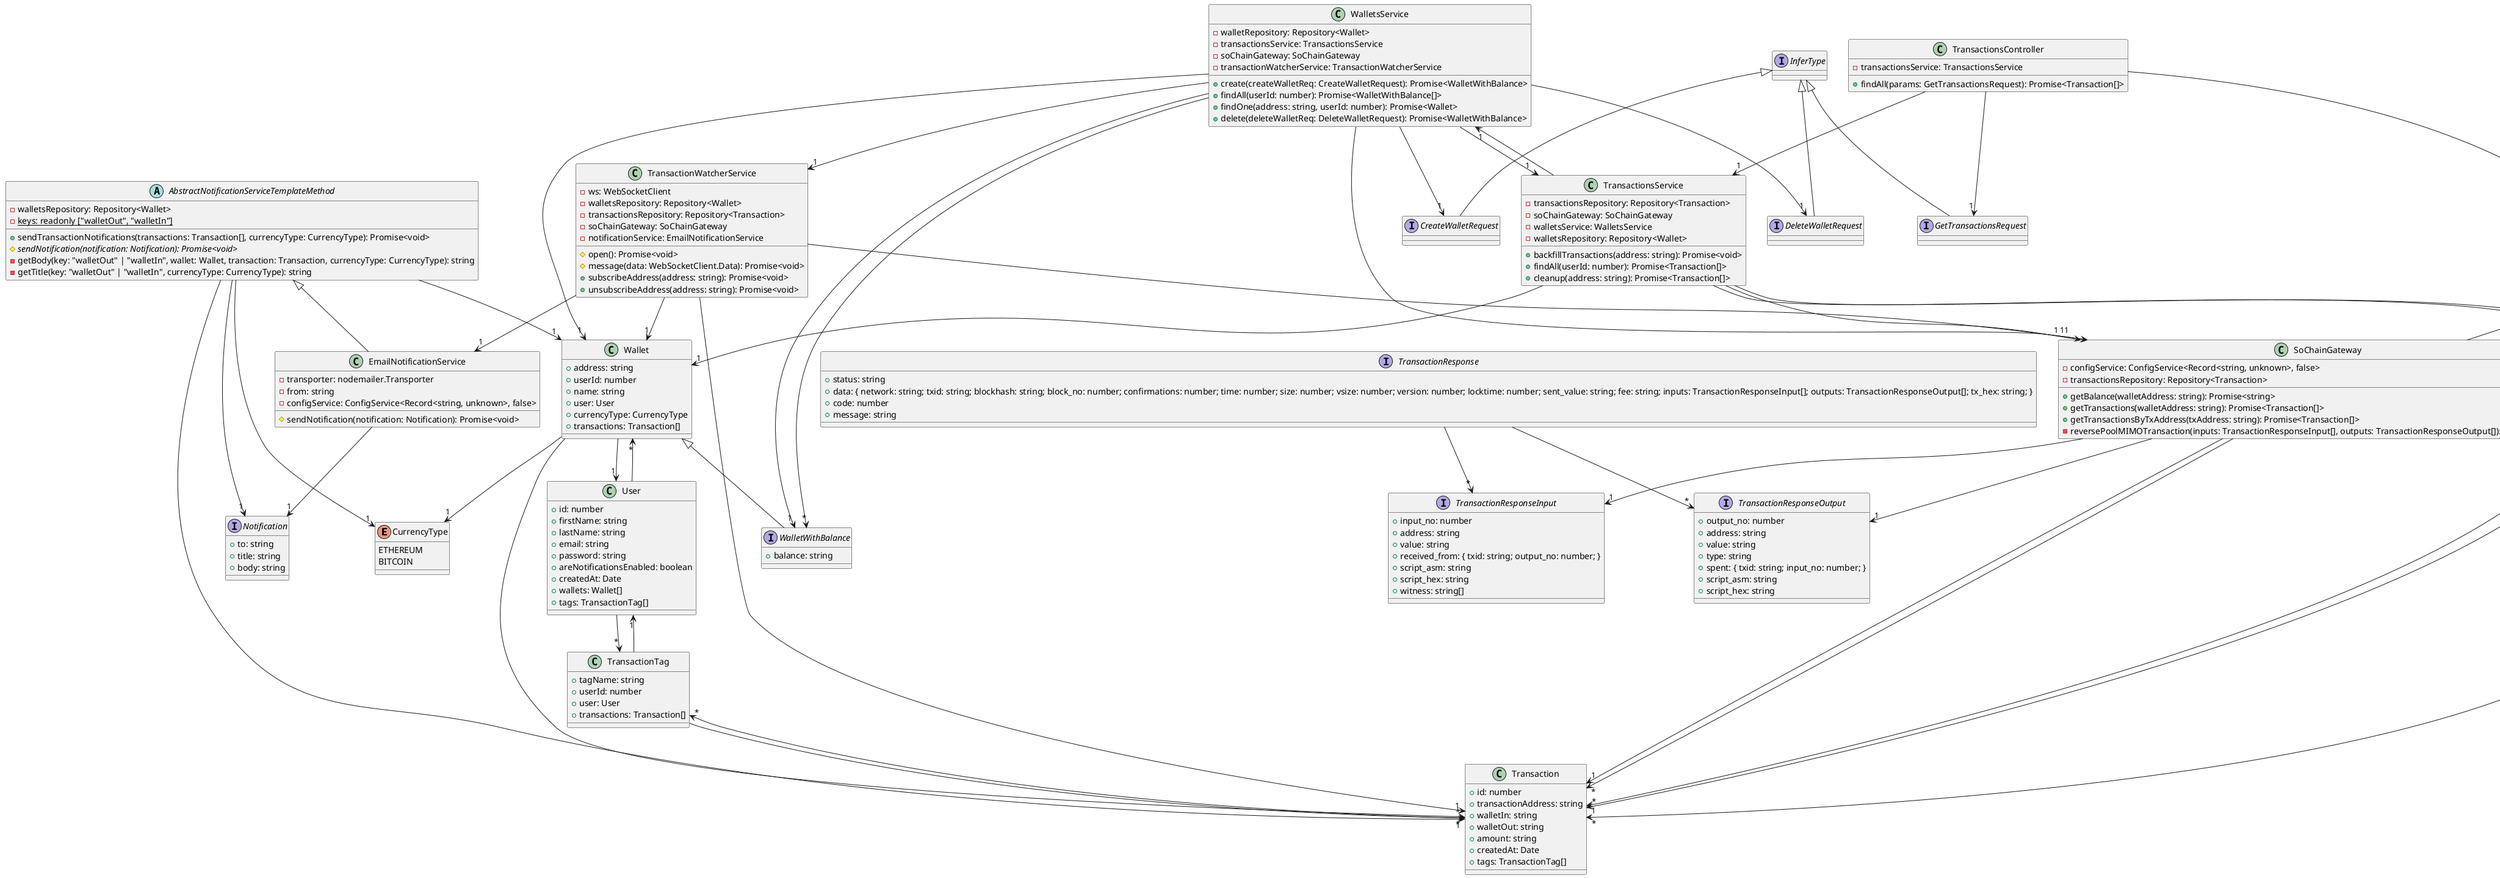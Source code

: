 @startuml
enum CurrencyType {
    ETHEREUM
    BITCOIN
}
class Wallet {
    +address: string
    +userId: number
    +name: string
    +user: User
    +currencyType: CurrencyType
    +transactions: Transaction[]
}
class User {
    +id: number
    +firstName: string
    +lastName: string
    +email: string
    +password: string
    +areNotificationsEnabled: boolean
    +createdAt: Date
    +wallets: Wallet[]
    +tags: TransactionTag[]
}
class TransactionTag {
    +tagName: string
    +userId: number
    +user: User
    +transactions: Transaction[]
}
class Transaction {
    +id: number
    +transactionAddress: string
    +walletIn: string
    +walletOut: string
    +amount: string
    +createdAt: Date
    +tags: TransactionTag[]
}
abstract class AbstractGateway {
    -uri: string
    -fetch: any
    #request(method: Method, headers: Headers, path: string, body: any): Promise<T>
    #{abstract} handleError(response: any): Promise<void>
}
enum Method {
    POST
    GET
    PUT
    PATCH
    DELETE
}
class HttpError extends Error {
    +message: string
    +status: number
}
abstract class AbstractServiceGateway extends AbstractGateway {
    #handleError(response: any): Promise<void>
}
interface AddressBalanceResponse {
    +status: string
    +data: { network: string; address: string; confirmed_balance: string; unconfirmed_balance: string; }
}
interface TransactionsByWalletResponse {
    +status: string
    +data: { network: string; address: string; txs: {    txid: string;    output_no: number;    script_asm: string;    script_hex: string;    value: string;    confirmations: number;    time: number;}[]; }
}
interface TransactionResponse {
    +status: string
    +data: { network: string; txid: string; blockhash: string; block_no: number; confirmations: number; time: number; size: number; vsize: number; version: number; locktime: number; sent_value: string; fee: string; inputs: TransactionResponseInput[]; outputs: TransactionResponseOutput[]; tx_hex: string; }
    +code: number
    +message: string
}
interface TransactionResponseInput {
    +input_no: number
    +address: string
    +value: string
    +received_from: { txid: string; output_no: number; }
    +script_asm: string
    +script_hex: string
    +witness: string[]
}
interface TransactionResponseOutput {
    +output_no: number
    +address: string
    +value: string
    +type: string
    +spent: { txid: string; input_no: number; }
    +script_asm: string
    +script_hex: string
}
class SoChainGateway extends AbstractServiceGateway {
    -configService: ConfigService<Record<string, unknown>, false>
    -transactionsRepository: Repository<Transaction>
    +getBalance(walletAddress: string): Promise<string>
    +getTransactions(walletAddress: string): Promise<Transaction[]>
    +getTransactionsByTxAddress(txAddress: string): Promise<Transaction[]>
    -reversePoolMIMOTransaction(inputs: TransactionResponseInput[], outputs: TransactionResponseOutput[]): PairsWithAmount
}
interface CreateWalletRequest extends InferType
interface WalletWithBalance extends Wallet {
    +balance: string
}
abstract class AbstractNotificationServiceTemplateMethod {
    -walletsRepository: Repository<Wallet>
    +sendTransactionNotifications(transactions: Transaction[], currencyType: CurrencyType): Promise<void>
    #{abstract} sendNotification(notification: Notification): Promise<void>
    -getBody(key: "walletOut" | "walletIn", wallet: Wallet, transaction: Transaction, currencyType: CurrencyType): string
    -getTitle(key: "walletOut" | "walletIn", currencyType: CurrencyType): string
    -{static} keys: readonly ["walletOut", "walletIn"]
}
interface Notification {
    +to: string
    +title: string
    +body: string
}
class EmailNotificationService extends AbstractNotificationServiceTemplateMethod {
    -transporter: nodemailer.Transporter
    -from: string
    -configService: ConfigService<Record<string, unknown>, false>
    #sendNotification(notification: Notification): Promise<void>
}
class TransactionWatcherService {
    -ws: WebSocketClient
    -walletsRepository: Repository<Wallet>
    -transactionsRepository: Repository<Transaction>
    -soChainGateway: SoChainGateway
    -notificationService: EmailNotificationService
    #open(): Promise<void>
    #message(data: WebSocketClient.Data): Promise<void>
    +subscribeAddress(address: string): Promise<void>
    +unsubscribeAddress(address: string): Promise<void>
}
interface WSMessage {
    +op: string
}
interface WSTransaction extends WSMessage {
    +x: { lock_time: number; ver: number; size: number; inputs: Input[]; time: number; tx_index: number; vin_sz: number; hash: string; vout_sz: number; relayed_by: string; out: Out[]; }
}
interface Input {
    +sequence: number
    +prev_out: { spent: boolean; tx_index: number; type: number; addr: string; value: number; n: number; script: string; }
    +script: string
}
interface Out {
    +spent: boolean
    +tx_index: number
    +type: number
    +addr: string
    +value: number
    +n: number
    +script: string
}
interface DeleteWalletRequest extends InferType
class WalletsService {
    -walletRepository: Repository<Wallet>
    -transactionsService: TransactionsService
    -soChainGateway: SoChainGateway
    -transactionWatcherService: TransactionWatcherService
    +create(createWalletReq: CreateWalletRequest): Promise<WalletWithBalance>
    +findAll(userId: number): Promise<WalletWithBalance[]>
    +findOne(address: string, userId: number): Promise<Wallet>
    +delete(deleteWalletReq: DeleteWalletRequest): Promise<WalletWithBalance>
}
class TransactionsService {
    -transactionsRepository: Repository<Transaction>
    -soChainGateway: SoChainGateway
    -walletsService: WalletsService
    -walletsRepository: Repository<Wallet>
    +backfillTransactions(address: string): Promise<void>
    +findAll(userId: number): Promise<Transaction[]>
    +cleanup(address: string): Promise<Transaction[]>
}
interface GetTransactionsRequest extends InferType
class TransactionsController {
    -transactionsService: TransactionsService
    +findAll(params: GetTransactionsRequest): Promise<Transaction[]>
}
Wallet --> "1" User
Wallet --> "1" CurrencyType
Wallet --> "*" Transaction
User --> "*" Wallet
User --> "*" TransactionTag
TransactionTag --> "1" User
TransactionTag --> "*" Transaction
Transaction --> "*" TransactionTag
AbstractGateway --> "1" Method
TransactionResponse --> "*" TransactionResponseInput
TransactionResponse --> "*" TransactionResponseOutput
SoChainGateway --> "1" Transaction
SoChainGateway --> "*" Transaction
SoChainGateway --> "1" TransactionResponseInput
SoChainGateway --> "1" TransactionResponseOutput
AbstractNotificationServiceTemplateMethod --> "1" Wallet
AbstractNotificationServiceTemplateMethod --> "1" Transaction
AbstractNotificationServiceTemplateMethod --> "1" CurrencyType
AbstractNotificationServiceTemplateMethod --> "1" Notification
EmailNotificationService --> "1" Notification
TransactionWatcherService --> "1" Wallet
TransactionWatcherService --> "1" Transaction
TransactionWatcherService --> "1" SoChainGateway
TransactionWatcherService --> "1" EmailNotificationService
WSTransaction --> "*" Input
WSTransaction --> "*" Out
WalletsService --> "1" Wallet
WalletsService --> "1" TransactionsService
WalletsService --> "1" SoChainGateway
WalletsService --> "1" TransactionWatcherService
WalletsService --> "1" CreateWalletRequest
WalletsService --> "1" WalletWithBalance
WalletsService --> "*" WalletWithBalance
WalletsService --> "1" DeleteWalletRequest
TransactionsService --> "1" Transaction
TransactionsService --> "1" SoChainGateway
TransactionsService --> "1" WalletsService
TransactionsService --> "1" Wallet
TransactionsService --> "*" Transaction
TransactionsController --> "1" TransactionsService
TransactionsController --> "1" GetTransactionsRequest
TransactionsController --> "*" Transaction
@enduml
